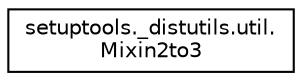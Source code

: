 digraph "Graphical Class Hierarchy"
{
 // LATEX_PDF_SIZE
  edge [fontname="Helvetica",fontsize="10",labelfontname="Helvetica",labelfontsize="10"];
  node [fontname="Helvetica",fontsize="10",shape=record];
  rankdir="LR";
  Node0 [label="setuptools._distutils.util.\lMixin2to3",height=0.2,width=0.4,color="black", fillcolor="white", style="filled",URL="$d0/d16/classsetuptools_1_1__distutils_1_1util_1_1_mixin2to3.html",tooltip=" "];
}
